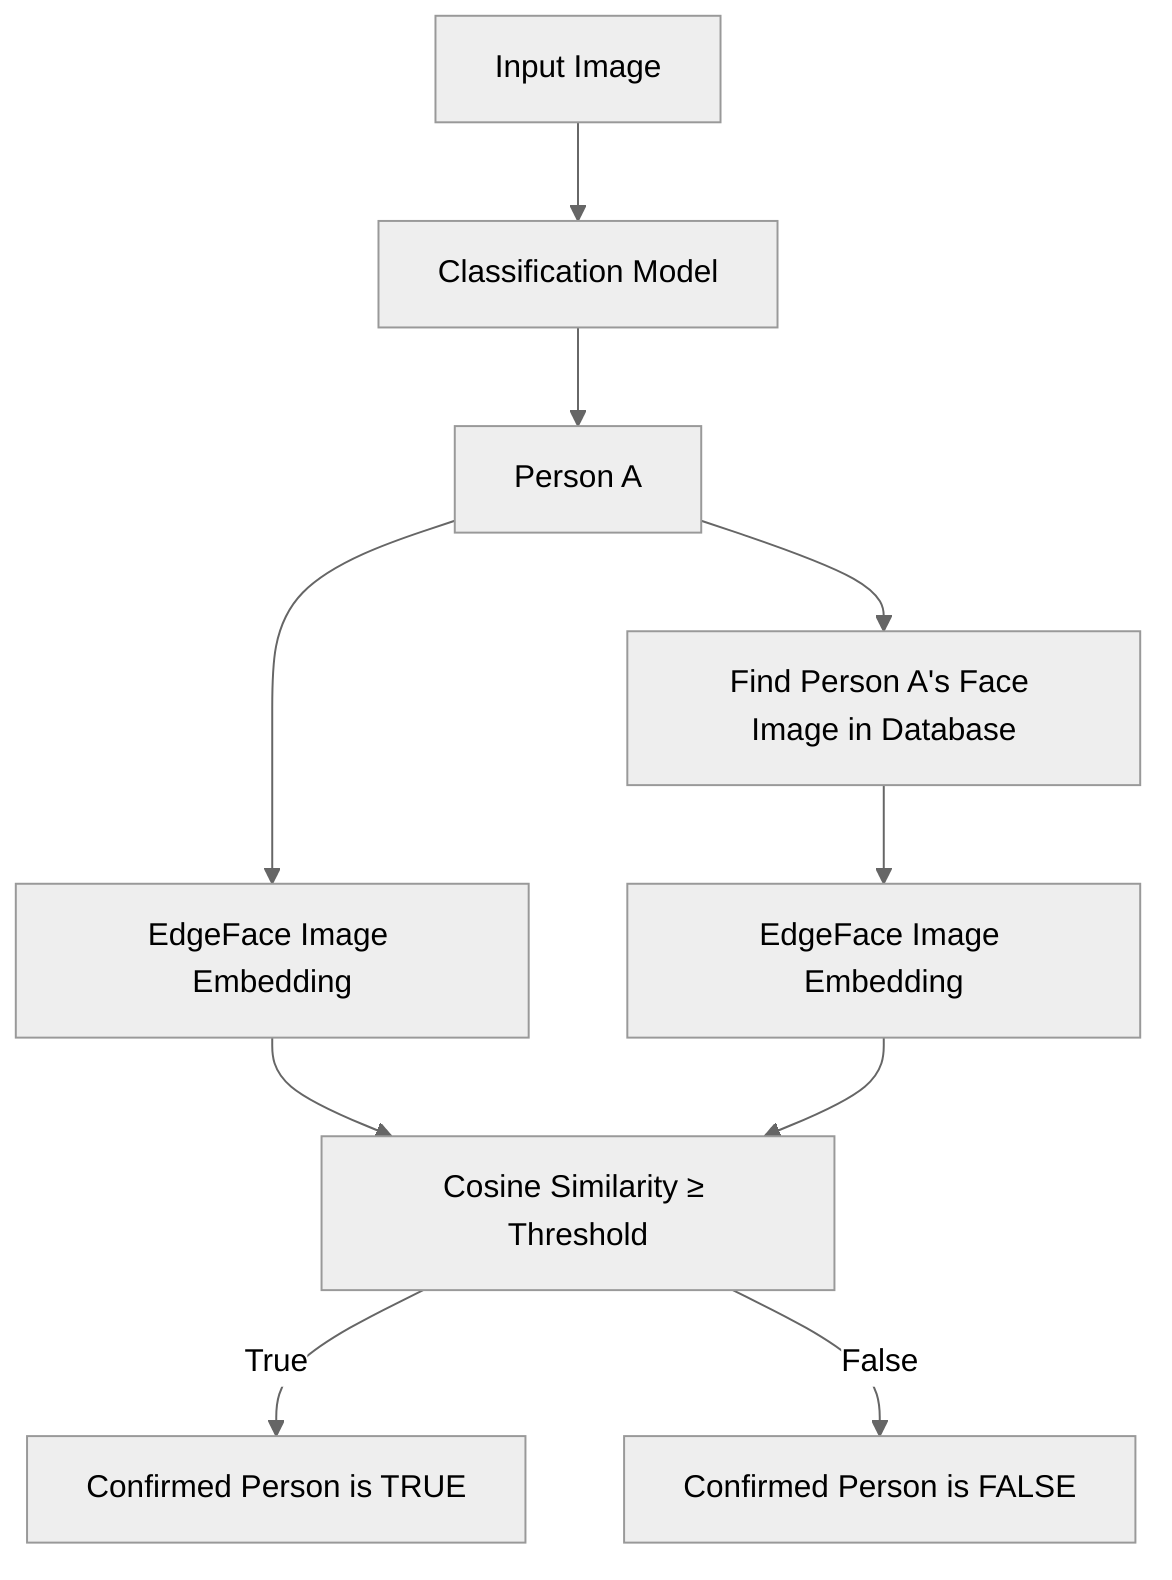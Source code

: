 ---
config:
  theme: neutral
  layout: fixed
---
flowchart TD
    A["Input Image"] --> B["Classification Model"]
    B --> C["Person A"]
    C --> D["EdgeFace Image Embedding"] & E@{ label: "Find Person A's Face Image in Database" }
    E --> F["EdgeFace Image Embedding"]
    D --> G["Cosine Similarity ≥ Threshold"]
    F --> G
    G -- True --> H["Confirmed Person is TRUE"]
    G -- False --> I["Confirmed Person is FALSE"]
    E@{ shape: rect}